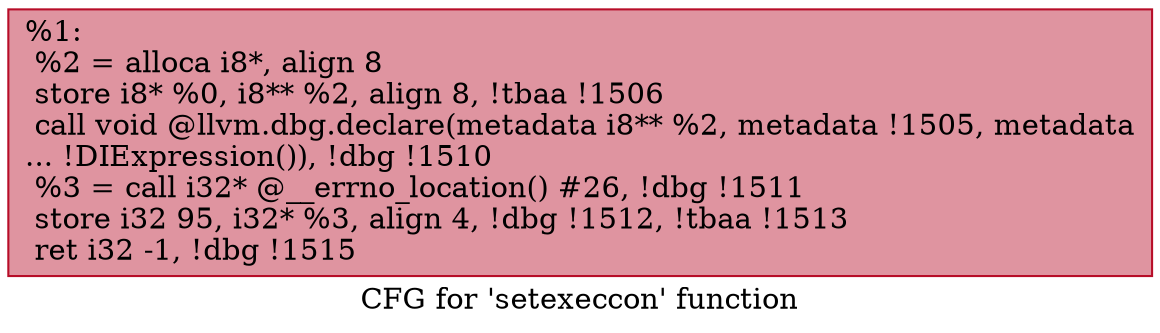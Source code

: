 digraph "CFG for 'setexeccon' function" {
	label="CFG for 'setexeccon' function";

	Node0x1631a20 [shape=record,color="#b70d28ff", style=filled, fillcolor="#b70d2870",label="{%1:\l  %2 = alloca i8*, align 8\l  store i8* %0, i8** %2, align 8, !tbaa !1506\l  call void @llvm.dbg.declare(metadata i8** %2, metadata !1505, metadata\l... !DIExpression()), !dbg !1510\l  %3 = call i32* @__errno_location() #26, !dbg !1511\l  store i32 95, i32* %3, align 4, !dbg !1512, !tbaa !1513\l  ret i32 -1, !dbg !1515\l}"];
}
